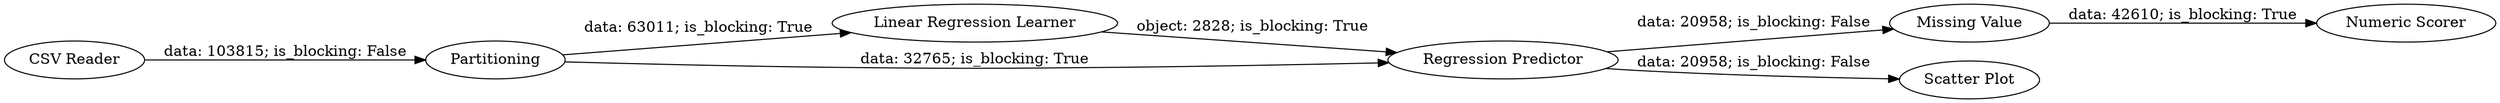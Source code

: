 digraph {
	"-2544195951168204715_45" [label=Partitioning]
	"-2544195951168204715_46" [label="Linear Regression Learner"]
	"-2544195951168204715_48" [label="Missing Value"]
	"-2544195951168204715_50" [label="Scatter Plot"]
	"-2544195951168204715_49" [label="Numeric Scorer"]
	"-2544195951168204715_44" [label="CSV Reader"]
	"-2544195951168204715_47" [label="Regression Predictor"]
	"-2544195951168204715_48" -> "-2544195951168204715_49" [label="data: 42610; is_blocking: True"]
	"-2544195951168204715_45" -> "-2544195951168204715_47" [label="data: 32765; is_blocking: True"]
	"-2544195951168204715_44" -> "-2544195951168204715_45" [label="data: 103815; is_blocking: False"]
	"-2544195951168204715_45" -> "-2544195951168204715_46" [label="data: 63011; is_blocking: True"]
	"-2544195951168204715_46" -> "-2544195951168204715_47" [label="object: 2828; is_blocking: True"]
	"-2544195951168204715_47" -> "-2544195951168204715_48" [label="data: 20958; is_blocking: False"]
	"-2544195951168204715_47" -> "-2544195951168204715_50" [label="data: 20958; is_blocking: False"]
	rankdir=LR
}
